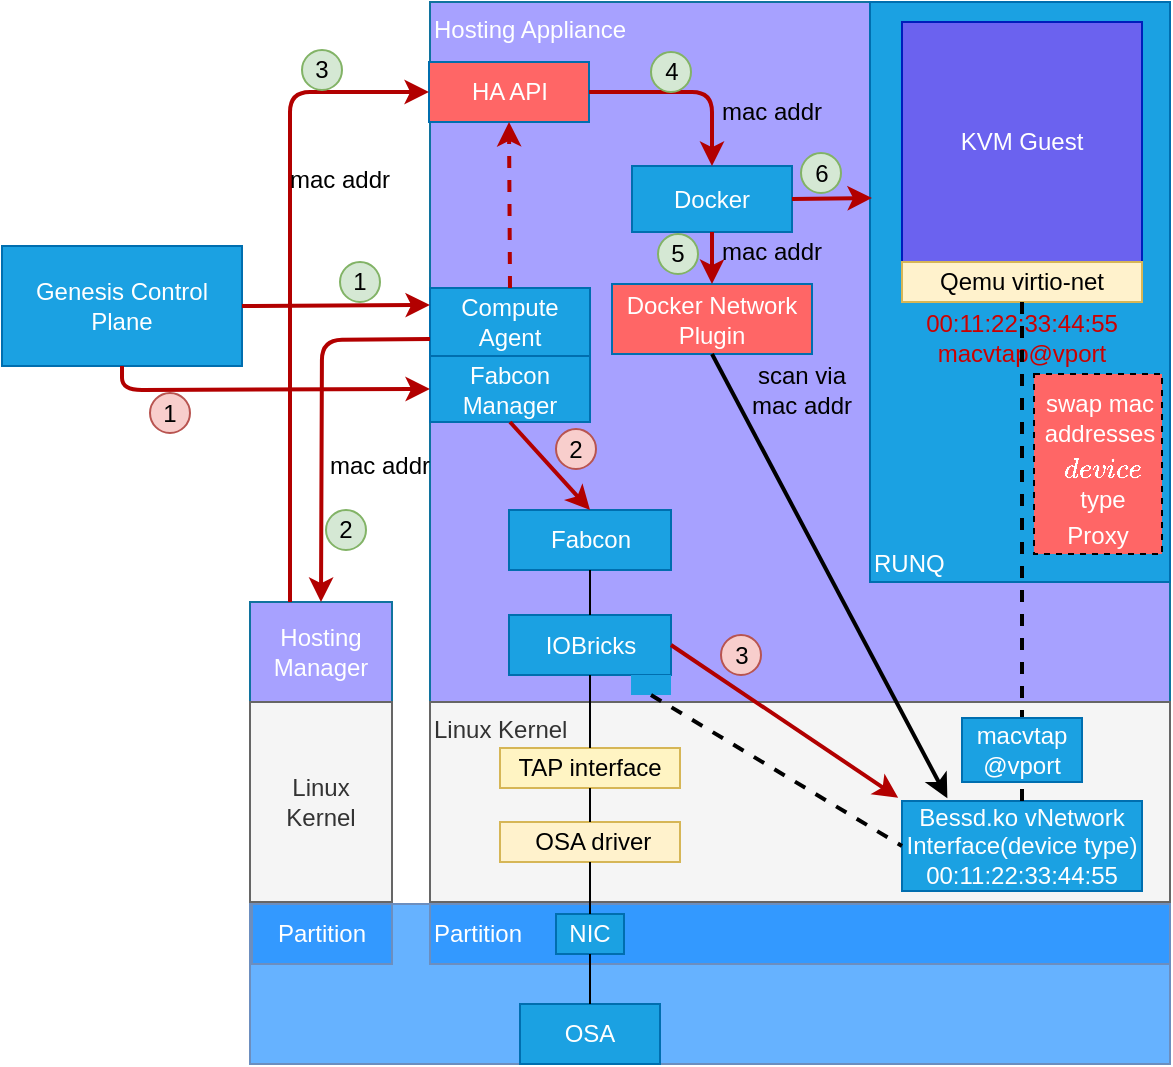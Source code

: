 <mxfile version="10.6.0" type="github"><diagram id="kodhEaoXPX7aRguyLetv" name="Page-1"><mxGraphModel dx="961" dy="493" grid="1" gridSize="10" guides="1" tooltips="1" connect="1" arrows="1" fold="1" page="1" pageScale="1" pageWidth="827" pageHeight="1169" math="0" shadow="0"><root><mxCell id="0"/><mxCell id="1" parent="0"/><mxCell id="dm3_0aG4UMbbRh277u9Y-9" value="&lt;font color=&quot;#ffffff&quot;&gt;Hosting Appliance&lt;/font&gt;" style="rounded=0;whiteSpace=wrap;html=1;align=left;fillColor=#A7A1FF;strokeColor=#10739e;verticalAlign=top;" parent="1" vertex="1"><mxGeometry x="390" y="330" width="370" height="350" as="geometry"/></mxCell><mxCell id="dm3_0aG4UMbbRh277u9Y-29" value="RUNQ" style="rounded=0;whiteSpace=wrap;html=1;fillColor=#1ba1e2;align=left;strokeColor=#006EAF;fontColor=#ffffff;verticalAlign=bottom;" parent="1" vertex="1"><mxGeometry x="610" y="330" width="150" height="290" as="geometry"/></mxCell><mxCell id="yh2kR3xus6D8ygZay_yk-21" value="&lt;font color=&quot;#ffffff&quot;&gt;Proxy&lt;/font&gt;" style="rounded=0;whiteSpace=wrap;html=1;dashed=1;labelBackgroundColor=none;strokeWidth=1;fillColor=#FF6666;align=center;strokeColor=#000000;verticalAlign=bottom;" vertex="1" parent="1"><mxGeometry x="692" y="516" width="64" height="90" as="geometry"/></mxCell><mxCell id="yh2kR3xus6D8ygZay_yk-1" value="Linux Kernel" style="rounded=0;whiteSpace=wrap;html=1;fillColor=#f5f5f5;strokeColor=#666666;fontColor=#333333;verticalAlign=top;align=left;" vertex="1" parent="1"><mxGeometry x="390" y="680" width="370" height="100" as="geometry"/></mxCell><mxCell id="dm3_0aG4UMbbRh277u9Y-1" value="" style="rounded=0;whiteSpace=wrap;html=1;fillColor=#66B2FF;strokeColor=#6c8ebf;" parent="1" vertex="1"><mxGeometry x="300" y="781" width="460" height="80" as="geometry"/></mxCell><mxCell id="dm3_0aG4UMbbRh277u9Y-2" value="&lt;font color=&quot;#ffffff&quot;&gt;Partition&lt;/font&gt;" style="rounded=0;whiteSpace=wrap;html=1;fillColor=#3399FF;strokeColor=#6c8ebf;" parent="1" vertex="1"><mxGeometry x="301" y="781" width="70" height="30" as="geometry"/></mxCell><mxCell id="dm3_0aG4UMbbRh277u9Y-3" value="&lt;div style=&quot;text-align: left&quot;&gt;&lt;span&gt;&lt;font color=&quot;#ffffff&quot;&gt;Partition&lt;/font&gt;&lt;/span&gt;&lt;/div&gt;" style="rounded=0;whiteSpace=wrap;html=1;fillColor=#3399FF;strokeColor=#6c8ebf;labelPosition=center;verticalLabelPosition=middle;align=left;verticalAlign=middle;" parent="1" vertex="1"><mxGeometry x="390" y="781" width="370" height="30" as="geometry"/></mxCell><mxCell id="dm3_0aG4UMbbRh277u9Y-4" value="OSA" style="rounded=0;whiteSpace=wrap;html=1;align=center;fillColor=#1ba1e2;strokeColor=#006EAF;fontColor=#ffffff;" parent="1" vertex="1"><mxGeometry x="435" y="831" width="70" height="30" as="geometry"/></mxCell><mxCell id="dm3_0aG4UMbbRh277u9Y-5" value="NIC" style="rounded=0;whiteSpace=wrap;html=1;align=center;fillColor=#1ba1e2;strokeColor=#006EAF;fontColor=#ffffff;" parent="1" vertex="1"><mxGeometry x="453" y="786" width="34" height="20" as="geometry"/></mxCell><mxCell id="dm3_0aG4UMbbRh277u9Y-6" value="" style="endArrow=none;html=1;entryX=0.5;entryY=0;entryDx=0;entryDy=0;exitX=0.5;exitY=1;exitDx=0;exitDy=0;" parent="1" source="dm3_0aG4UMbbRh277u9Y-5" target="dm3_0aG4UMbbRh277u9Y-4" edge="1"><mxGeometry width="50" height="50" relative="1" as="geometry"><mxPoint x="290" y="864" as="sourcePoint"/><mxPoint x="340" y="814" as="targetPoint"/></mxGeometry></mxCell><mxCell id="dm3_0aG4UMbbRh277u9Y-8" value="IOBricks" style="rounded=0;whiteSpace=wrap;html=1;align=center;fillColor=#1ba1e2;strokeColor=#006EAF;fontColor=#ffffff;" parent="1" vertex="1"><mxGeometry x="429.5" y="636.5" width="81" height="30" as="geometry"/></mxCell><mxCell id="dm3_0aG4UMbbRh277u9Y-19" value="&lt;div style=&quot;text-align: center&quot;&gt;&lt;span&gt;Bessd.ko vNetwork Interface(device type)&lt;/span&gt;&lt;/div&gt;&lt;div style=&quot;text-align: center&quot;&gt;&lt;span&gt;00:11:22:33:44:55&lt;/span&gt;&lt;/div&gt;" style="rounded=0;whiteSpace=wrap;html=1;fillColor=#1ba1e2;align=center;strokeColor=#006EAF;fontColor=#ffffff;" parent="1" vertex="1"><mxGeometry x="626" y="729.5" width="120" height="45" as="geometry"/></mxCell><mxCell id="dm3_0aG4UMbbRh277u9Y-26" value="Fabcon" style="rounded=0;whiteSpace=wrap;html=1;align=center;fillColor=#1ba1e2;strokeColor=#006EAF;fontColor=#ffffff;" parent="1" vertex="1"><mxGeometry x="429.5" y="584" width="81" height="30" as="geometry"/></mxCell><mxCell id="dm3_0aG4UMbbRh277u9Y-27" value="" style="endArrow=none;html=1;entryX=0.5;entryY=1;entryDx=0;entryDy=0;exitX=0.5;exitY=0;exitDx=0;exitDy=0;" parent="1" source="dm3_0aG4UMbbRh277u9Y-8" target="dm3_0aG4UMbbRh277u9Y-26" edge="1"><mxGeometry width="50" height="50" relative="1" as="geometry"><mxPoint x="230" y="680" as="sourcePoint"/><mxPoint x="280" y="630" as="targetPoint"/></mxGeometry></mxCell><mxCell id="dm3_0aG4UMbbRh277u9Y-28" value="" style="endArrow=classic;html=1;entryX=-0.016;entryY=-0.036;entryDx=0;entryDy=0;exitX=1;exitY=0.5;exitDx=0;exitDy=0;fillColor=#e51400;strokeColor=#B20000;strokeWidth=2;entryPerimeter=0;" parent="1" source="dm3_0aG4UMbbRh277u9Y-8" target="dm3_0aG4UMbbRh277u9Y-19" edge="1"><mxGeometry width="50" height="50" relative="1" as="geometry"><mxPoint x="150" y="680" as="sourcePoint"/><mxPoint x="200" y="630" as="targetPoint"/></mxGeometry></mxCell><mxCell id="dm3_0aG4UMbbRh277u9Y-30" value="HA API" style="rounded=0;whiteSpace=wrap;html=1;fillColor=#FF6666;align=center;strokeColor=#006EAF;fontColor=#ffffff;" parent="1" vertex="1"><mxGeometry x="389.5" y="360" width="80" height="30" as="geometry"/></mxCell><mxCell id="dm3_0aG4UMbbRh277u9Y-32" value="Fabcon Manager" style="rounded=0;whiteSpace=wrap;html=1;align=center;fillColor=#1ba1e2;strokeColor=#006EAF;fontColor=#ffffff;" parent="1" vertex="1"><mxGeometry x="390" y="507" width="80" height="33" as="geometry"/></mxCell><mxCell id="dm3_0aG4UMbbRh277u9Y-7" value="KVM Guest" style="whiteSpace=wrap;html=1;aspect=fixed;align=center;fillColor=#6B62EF;strokeColor=#001DBC;fontColor=#ffffff;" parent="1" vertex="1"><mxGeometry x="626" y="340" width="120" height="120" as="geometry"/></mxCell><mxCell id="dm3_0aG4UMbbRh277u9Y-36" value="Qemu virtio-net" style="rounded=0;whiteSpace=wrap;html=1;fillColor=#fff2cc;align=center;strokeColor=#d6b656;" parent="1" vertex="1"><mxGeometry x="626" y="460" width="120" height="20" as="geometry"/></mxCell><mxCell id="dm3_0aG4UMbbRh277u9Y-42" value="Docker" style="rounded=0;whiteSpace=wrap;html=1;fillColor=#1ba1e2;align=center;strokeColor=#006EAF;fontColor=#ffffff;" parent="1" vertex="1"><mxGeometry x="491" y="412" width="80" height="33" as="geometry"/></mxCell><mxCell id="dm3_0aG4UMbbRh277u9Y-43" value="Docker Network Plugin" style="rounded=0;whiteSpace=wrap;html=1;fillColor=#FF6666;align=center;strokeColor=#006EAF;fontColor=#ffffff;" parent="1" vertex="1"><mxGeometry x="481" y="471" width="100" height="35" as="geometry"/></mxCell><mxCell id="dm3_0aG4UMbbRh277u9Y-44" value="" style="endArrow=classic;html=1;strokeWidth=2;fillColor=#e51400;strokeColor=#B20000;exitX=1;exitY=0.5;exitDx=0;exitDy=0;entryX=0.5;entryY=0;entryDx=0;entryDy=0;" parent="1" source="dm3_0aG4UMbbRh277u9Y-30" target="dm3_0aG4UMbbRh277u9Y-42" edge="1"><mxGeometry x="-0.028" y="35" width="50" height="50" relative="1" as="geometry"><mxPoint x="120" y="550" as="sourcePoint"/><mxPoint x="170" y="500" as="targetPoint"/><Array as="points"><mxPoint x="531" y="375"/></Array><mxPoint as="offset"/></mxGeometry></mxCell><mxCell id="dm3_0aG4UMbbRh277u9Y-45" value="" style="endArrow=classic;html=1;strokeWidth=2;fillColor=#e51400;strokeColor=#B20000;exitX=0.5;exitY=1;exitDx=0;exitDy=0;entryX=0.5;entryY=0;entryDx=0;entryDy=0;" parent="1" source="dm3_0aG4UMbbRh277u9Y-42" target="dm3_0aG4UMbbRh277u9Y-43" edge="1"><mxGeometry width="50" height="50" relative="1" as="geometry"><mxPoint x="190" y="550" as="sourcePoint"/><mxPoint x="240" y="500" as="targetPoint"/></mxGeometry></mxCell><mxCell id="dm3_0aG4UMbbRh277u9Y-46" value="mac addr" style="text;html=1;strokeColor=none;fillColor=none;align=center;verticalAlign=middle;whiteSpace=wrap;rounded=0;" parent="1" vertex="1"><mxGeometry x="531" y="445" width="60" height="20" as="geometry"/></mxCell><mxCell id="dm3_0aG4UMbbRh277u9Y-47" value="" style="endArrow=classic;html=1;strokeWidth=2;exitX=0.5;exitY=1;exitDx=0;exitDy=0;entryX=0.189;entryY=-0.03;entryDx=0;entryDy=0;entryPerimeter=0;" parent="1" source="dm3_0aG4UMbbRh277u9Y-43" target="dm3_0aG4UMbbRh277u9Y-19" edge="1"><mxGeometry width="50" height="50" relative="1" as="geometry"><mxPoint x="170" y="570" as="sourcePoint"/><mxPoint x="220" y="520" as="targetPoint"/></mxGeometry></mxCell><mxCell id="dm3_0aG4UMbbRh277u9Y-48" value="" style="endArrow=classic;html=1;strokeWidth=2;fillColor=#e51400;strokeColor=#B20000;exitX=1;exitY=0.5;exitDx=0;exitDy=0;" parent="1" source="dm3_0aG4UMbbRh277u9Y-42" edge="1"><mxGeometry width="50" height="50" relative="1" as="geometry"><mxPoint x="240" y="600" as="sourcePoint"/><mxPoint x="611" y="428" as="targetPoint"/></mxGeometry></mxCell><mxCell id="dm3_0aG4UMbbRh277u9Y-49" value="mac addr" style="text;html=1;strokeColor=none;fillColor=none;align=center;verticalAlign=middle;whiteSpace=wrap;rounded=0;" parent="1" vertex="1"><mxGeometry x="531" y="375" width="60" height="20" as="geometry"/></mxCell><mxCell id="dm3_0aG4UMbbRh277u9Y-50" value="Compute&lt;br&gt;Agent&lt;br&gt;" style="rounded=0;whiteSpace=wrap;html=1;fillColor=#1ba1e2;align=center;strokeColor=#006EAF;fontColor=#ffffff;" parent="1" vertex="1"><mxGeometry x="390" y="473" width="80" height="34" as="geometry"/></mxCell><mxCell id="dm3_0aG4UMbbRh277u9Y-51" value="&lt;font color=&quot;#ffffff&quot;&gt;Hosting Manager&lt;/font&gt;" style="rounded=0;whiteSpace=wrap;html=1;align=center;fillColor=#A7A1FF;strokeColor=#10739e;verticalAlign=middle;" parent="1" vertex="1"><mxGeometry x="300" y="630" width="71" height="50" as="geometry"/></mxCell><mxCell id="dm3_0aG4UMbbRh277u9Y-52" value="" style="endArrow=classic;html=1;strokeWidth=2;fillColor=#e51400;strokeColor=#B20000;exitX=0;exitY=0.75;exitDx=0;exitDy=0;entryX=0.5;entryY=0;entryDx=0;entryDy=0;" parent="1" source="dm3_0aG4UMbbRh277u9Y-50" target="dm3_0aG4UMbbRh277u9Y-51" edge="1"><mxGeometry width="50" height="50" relative="1" as="geometry"><mxPoint x="160" y="550" as="sourcePoint"/><mxPoint x="210" y="500" as="targetPoint"/><Array as="points"><mxPoint x="336" y="499"/></Array></mxGeometry></mxCell><mxCell id="dm3_0aG4UMbbRh277u9Y-53" value="mac addr" style="text;html=1;strokeColor=none;fillColor=none;align=center;verticalAlign=middle;whiteSpace=wrap;rounded=0;" parent="1" vertex="1"><mxGeometry x="335" y="552" width="60" height="20" as="geometry"/></mxCell><mxCell id="dm3_0aG4UMbbRh277u9Y-54" value="" style="endArrow=classic;html=1;strokeWidth=2;entryX=0;entryY=0.5;entryDx=0;entryDy=0;fillColor=#e51400;strokeColor=#B20000;" parent="1" target="dm3_0aG4UMbbRh277u9Y-30" edge="1"><mxGeometry width="50" height="50" relative="1" as="geometry"><mxPoint x="320" y="630" as="sourcePoint"/><mxPoint x="210" y="550" as="targetPoint"/><Array as="points"><mxPoint x="320" y="375"/></Array></mxGeometry></mxCell><mxCell id="dm3_0aG4UMbbRh277u9Y-55" value="Genesis Control Plane" style="rounded=0;whiteSpace=wrap;html=1;fillColor=#1ba1e2;align=center;strokeColor=#006EAF;fontColor=#ffffff;" parent="1" vertex="1"><mxGeometry x="176" y="452" width="120" height="60" as="geometry"/></mxCell><mxCell id="dm3_0aG4UMbbRh277u9Y-56" value="" style="endArrow=classic;html=1;strokeWidth=2;exitX=1;exitY=0.5;exitDx=0;exitDy=0;entryX=0;entryY=0.25;entryDx=0;entryDy=0;fillColor=#e51400;strokeColor=#B20000;" parent="1" source="dm3_0aG4UMbbRh277u9Y-55" target="dm3_0aG4UMbbRh277u9Y-50" edge="1"><mxGeometry width="50" height="50" relative="1" as="geometry"><mxPoint x="130" y="580" as="sourcePoint"/><mxPoint x="180" y="530" as="targetPoint"/><Array as="points"/></mxGeometry></mxCell><mxCell id="dm3_0aG4UMbbRh277u9Y-57" value="mac addr" style="text;html=1;strokeColor=none;fillColor=none;align=center;verticalAlign=middle;whiteSpace=wrap;rounded=0;" parent="1" vertex="1"><mxGeometry x="315" y="408.5" width="60" height="20" as="geometry"/></mxCell><mxCell id="dm3_0aG4UMbbRh277u9Y-59" value="scan via mac addr&lt;br&gt;" style="text;html=1;strokeColor=none;fillColor=none;align=center;verticalAlign=middle;whiteSpace=wrap;rounded=0;" parent="1" vertex="1"><mxGeometry x="545.5" y="513.5" width="60" height="20" as="geometry"/></mxCell><mxCell id="kX2x2Gr0u1fPiX9hdhsw-2" value="1" style="ellipse;whiteSpace=wrap;html=1;aspect=fixed;fillColor=#d5e8d4;strokeColor=#82b366;" parent="1" vertex="1"><mxGeometry x="345" y="460" width="20" height="20" as="geometry"/></mxCell><mxCell id="kX2x2Gr0u1fPiX9hdhsw-3" value="5" style="ellipse;whiteSpace=wrap;html=1;aspect=fixed;fillColor=#d5e8d4;strokeColor=#82b366;" parent="1" vertex="1"><mxGeometry x="504" y="446" width="20" height="20" as="geometry"/></mxCell><mxCell id="kX2x2Gr0u1fPiX9hdhsw-4" value="3" style="ellipse;whiteSpace=wrap;html=1;aspect=fixed;fillColor=#d5e8d4;strokeColor=#82b366;" parent="1" vertex="1"><mxGeometry x="326" y="354" width="20" height="20" as="geometry"/></mxCell><mxCell id="kX2x2Gr0u1fPiX9hdhsw-5" value="2" style="ellipse;whiteSpace=wrap;html=1;aspect=fixed;fillColor=#d5e8d4;strokeColor=#82b366;" parent="1" vertex="1"><mxGeometry x="338" y="584" width="20" height="20" as="geometry"/></mxCell><mxCell id="kX2x2Gr0u1fPiX9hdhsw-9" value="4" style="ellipse;whiteSpace=wrap;html=1;aspect=fixed;fillColor=#d5e8d4;strokeColor=#82b366;" parent="1" vertex="1"><mxGeometry x="500.5" y="355" width="20" height="20" as="geometry"/></mxCell><mxCell id="kX2x2Gr0u1fPiX9hdhsw-10" value="1" style="ellipse;whiteSpace=wrap;html=1;aspect=fixed;fillColor=#f8cecc;strokeColor=#b85450;" parent="1" vertex="1"><mxGeometry x="250" y="525.5" width="20" height="20" as="geometry"/></mxCell><mxCell id="kX2x2Gr0u1fPiX9hdhsw-11" value="6" style="ellipse;whiteSpace=wrap;html=1;aspect=fixed;fillColor=#d5e8d4;strokeColor=#82b366;" parent="1" vertex="1"><mxGeometry x="575.5" y="405.5" width="20" height="20" as="geometry"/></mxCell><mxCell id="kX2x2Gr0u1fPiX9hdhsw-12" value="" style="endArrow=classic;html=1;exitX=0.5;exitY=1;exitDx=0;exitDy=0;entryX=0;entryY=0.5;entryDx=0;entryDy=0;fillColor=#e51400;strokeColor=#B20000;strokeWidth=2;" parent="1" source="dm3_0aG4UMbbRh277u9Y-55" target="dm3_0aG4UMbbRh277u9Y-32" edge="1"><mxGeometry width="50" height="50" relative="1" as="geometry"><mxPoint x="160" y="580" as="sourcePoint"/><mxPoint x="220" y="570" as="targetPoint"/><Array as="points"><mxPoint x="236" y="524"/></Array></mxGeometry></mxCell><mxCell id="kX2x2Gr0u1fPiX9hdhsw-13" value="" style="endArrow=classic;html=1;strokeWidth=2;exitX=0.5;exitY=1;exitDx=0;exitDy=0;entryX=0.5;entryY=0;entryDx=0;entryDy=0;fillColor=#e51400;strokeColor=#B20000;" parent="1" source="dm3_0aG4UMbbRh277u9Y-32" target="dm3_0aG4UMbbRh277u9Y-26" edge="1"><mxGeometry width="50" height="50" relative="1" as="geometry"><mxPoint x="210" y="660" as="sourcePoint"/><mxPoint x="260" y="610" as="targetPoint"/></mxGeometry></mxCell><mxCell id="kX2x2Gr0u1fPiX9hdhsw-15" value="2" style="ellipse;whiteSpace=wrap;html=1;aspect=fixed;fillColor=#f8cecc;strokeColor=#b85450;" parent="1" vertex="1"><mxGeometry x="453" y="543.5" width="20" height="20" as="geometry"/></mxCell><mxCell id="kX2x2Gr0u1fPiX9hdhsw-16" value="3" style="ellipse;whiteSpace=wrap;html=1;aspect=fixed;fillColor=#f8cecc;strokeColor=#b85450;" parent="1" vertex="1"><mxGeometry x="535.5" y="646.5" width="20" height="20" as="geometry"/></mxCell><mxCell id="yh2kR3xus6D8ygZay_yk-3" value="&amp;nbsp;OSA driver" style="rounded=0;whiteSpace=wrap;html=1;align=center;fillColor=#fff2cc;strokeColor=#d6b656;" vertex="1" parent="1"><mxGeometry x="425" y="740" width="90" height="20" as="geometry"/></mxCell><mxCell id="yh2kR3xus6D8ygZay_yk-4" value="TAP interface" style="rounded=0;whiteSpace=wrap;html=1;align=center;fillColor=#FFF4C3;strokeColor=#d6b656;" vertex="1" parent="1"><mxGeometry x="425" y="703" width="90" height="20" as="geometry"/></mxCell><mxCell id="yh2kR3xus6D8ygZay_yk-5" value="" style="endArrow=none;html=1;entryX=0.5;entryY=1;entryDx=0;entryDy=0;exitX=0.5;exitY=0;exitDx=0;exitDy=0;" edge="1" parent="1" source="yh2kR3xus6D8ygZay_yk-4" target="dm3_0aG4UMbbRh277u9Y-8"><mxGeometry width="50" height="50" relative="1" as="geometry"><mxPoint x="130" y="730" as="sourcePoint"/><mxPoint x="180" y="680" as="targetPoint"/></mxGeometry></mxCell><mxCell id="yh2kR3xus6D8ygZay_yk-6" value="" style="endArrow=none;html=1;entryX=0.5;entryY=1;entryDx=0;entryDy=0;exitX=0.5;exitY=0;exitDx=0;exitDy=0;" edge="1" parent="1" source="yh2kR3xus6D8ygZay_yk-3" target="yh2kR3xus6D8ygZay_yk-4"><mxGeometry width="50" height="50" relative="1" as="geometry"><mxPoint x="180" y="760" as="sourcePoint"/><mxPoint x="230" y="710" as="targetPoint"/></mxGeometry></mxCell><mxCell id="yh2kR3xus6D8ygZay_yk-7" value="" style="endArrow=none;html=1;entryX=0.5;entryY=1;entryDx=0;entryDy=0;exitX=0.5;exitY=0;exitDx=0;exitDy=0;" edge="1" parent="1" source="dm3_0aG4UMbbRh277u9Y-5" target="yh2kR3xus6D8ygZay_yk-3"><mxGeometry width="50" height="50" relative="1" as="geometry"><mxPoint x="170" y="760" as="sourcePoint"/><mxPoint x="220" y="710" as="targetPoint"/></mxGeometry></mxCell><mxCell id="yh2kR3xus6D8ygZay_yk-8" value="Linux&lt;br&gt;Kernel&lt;br&gt;" style="rounded=0;whiteSpace=wrap;html=1;align=center;fillColor=#f5f5f5;strokeColor=#666666;fontColor=#333333;" vertex="1" parent="1"><mxGeometry x="300" y="680" width="71" height="100" as="geometry"/></mxCell><mxCell id="dm3_0aG4UMbbRh277u9Y-63" value="&lt;font color=&quot;#ffffff&quot;&gt;swap mac addresses&lt;/font&gt;" style="text;html=1;strokeColor=none;fillColor=none;align=center;verticalAlign=middle;whiteSpace=wrap;rounded=0;" parent="1" vertex="1"><mxGeometry x="705" y="528" width="40" height="20" as="geometry"/></mxCell><mxCell id="yh2kR3xus6D8ygZay_yk-17" value="" style="rounded=0;whiteSpace=wrap;html=1;dashed=1;labelBackgroundColor=#FF6666;fillColor=#1ba1e2;align=left;strokeColor=none;fontColor=#ffffff;strokeWidth=1;" vertex="1" parent="1"><mxGeometry x="490.5" y="666.5" width="20" height="10" as="geometry"/></mxCell><mxCell id="yh2kR3xus6D8ygZay_yk-19" value="" style="endArrow=none;html=1;strokeWidth=2;entryX=0;entryY=0.5;entryDx=0;entryDy=0;exitX=0.5;exitY=1;exitDx=0;exitDy=0;dashed=1;" edge="1" parent="1" source="yh2kR3xus6D8ygZay_yk-17" target="dm3_0aG4UMbbRh277u9Y-19"><mxGeometry width="50" height="50" relative="1" as="geometry"><mxPoint x="120.897" y="549.897" as="sourcePoint"/><mxPoint x="120.207" y="760.241" as="targetPoint"/></mxGeometry></mxCell><mxCell id="dm3_0aG4UMbbRh277u9Y-39" value="00:11:22:33:44:55&lt;br&gt;macvtap@vport&lt;br&gt;" style="text;html=1;strokeColor=none;fillColor=none;align=center;verticalAlign=middle;whiteSpace=wrap;rounded=0;fontColor=#CC0000;" parent="1" vertex="1"><mxGeometry x="666" y="488" width="40" height="20" as="geometry"/></mxCell><mxCell id="yh2kR3xus6D8ygZay_yk-22" value="" style="endArrow=none;html=1;strokeWidth=2;entryX=0.5;entryY=0;entryDx=0;entryDy=0;exitX=0.5;exitY=1;exitDx=0;exitDy=0;dashed=1;" edge="1" parent="1" source="dm3_0aG4UMbbRh277u9Y-36" target="yh2kR3xus6D8ygZay_yk-28"><mxGeometry width="50" height="50" relative="1" as="geometry"><mxPoint x="685.897" y="479.897" as="sourcePoint"/><mxPoint x="685.207" y="729.552" as="targetPoint"/></mxGeometry></mxCell><mxCell id="yh2kR3xus6D8ygZay_yk-23" value="&lt;span&gt;&lt;font color=&quot;#ffffff&quot;&gt;`device`&lt;br&gt;type&lt;/font&gt;&lt;br&gt;&lt;/span&gt;" style="text;html=1;resizable=0;points=[];align=center;verticalAlign=middle;labelBackgroundColor=none;" vertex="1" connectable="0" parent="yh2kR3xus6D8ygZay_yk-22"><mxGeometry x="-0.235" y="1" relative="1" as="geometry"><mxPoint x="38.5" y="11" as="offset"/></mxGeometry></mxCell><mxCell id="yh2kR3xus6D8ygZay_yk-28" value="macvtap&lt;br&gt;@vport&lt;br&gt;" style="rounded=0;whiteSpace=wrap;html=1;labelBackgroundColor=none;strokeColor=#006EAF;strokeWidth=1;fillColor=#1ba1e2;align=center;fontColor=#ffffff;" vertex="1" parent="1"><mxGeometry x="656" y="688" width="60" height="32" as="geometry"/></mxCell><mxCell id="yh2kR3xus6D8ygZay_yk-29" value="" style="endArrow=none;dashed=1;html=1;strokeWidth=2;entryX=0.5;entryY=1;entryDx=0;entryDy=0;exitX=0.5;exitY=0;exitDx=0;exitDy=0;" edge="1" parent="1" source="dm3_0aG4UMbbRh277u9Y-19" target="yh2kR3xus6D8ygZay_yk-28"><mxGeometry width="50" height="50" relative="1" as="geometry"><mxPoint x="160" y="680" as="sourcePoint"/><mxPoint x="210" y="630" as="targetPoint"/></mxGeometry></mxCell><mxCell id="yh2kR3xus6D8ygZay_yk-31" value="" style="endArrow=classic;html=1;strokeWidth=2;strokeColor=#B20000;dashed=1;entryX=0.5;entryY=1;entryDx=0;entryDy=0;exitX=0.5;exitY=0;exitDx=0;exitDy=0;" edge="1" parent="1" source="dm3_0aG4UMbbRh277u9Y-50" target="dm3_0aG4UMbbRh277u9Y-30"><mxGeometry width="50" height="50" relative="1" as="geometry"><mxPoint x="210" y="415.5" as="sourcePoint"/><mxPoint x="260" y="365.5" as="targetPoint"/></mxGeometry></mxCell></root></mxGraphModel></diagram></mxfile>